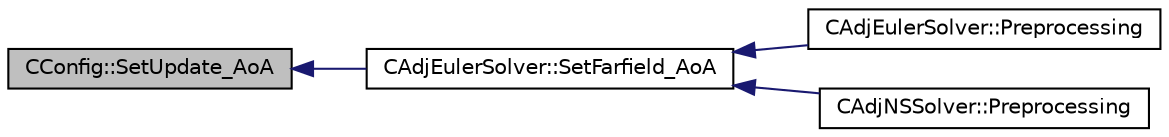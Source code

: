 digraph "CConfig::SetUpdate_AoA"
{
  edge [fontname="Helvetica",fontsize="10",labelfontname="Helvetica",labelfontsize="10"];
  node [fontname="Helvetica",fontsize="10",shape=record];
  rankdir="LR";
  Node15791 [label="CConfig::SetUpdate_AoA",height=0.2,width=0.4,color="black", fillcolor="grey75", style="filled", fontcolor="black"];
  Node15791 -> Node15792 [dir="back",color="midnightblue",fontsize="10",style="solid",fontname="Helvetica"];
  Node15792 [label="CAdjEulerSolver::SetFarfield_AoA",height=0.2,width=0.4,color="black", fillcolor="white", style="filled",URL="$class_c_adj_euler_solver.html#a5265a44e6c43dee677c9f26333148432",tooltip="Update the AoA and freestream velocity at the farfield. "];
  Node15792 -> Node15793 [dir="back",color="midnightblue",fontsize="10",style="solid",fontname="Helvetica"];
  Node15793 [label="CAdjEulerSolver::Preprocessing",height=0.2,width=0.4,color="black", fillcolor="white", style="filled",URL="$class_c_adj_euler_solver.html#a4ae0ed840dc8335fd921399625ba794f",tooltip="Initialize the residual vectors. "];
  Node15792 -> Node15794 [dir="back",color="midnightblue",fontsize="10",style="solid",fontname="Helvetica"];
  Node15794 [label="CAdjNSSolver::Preprocessing",height=0.2,width=0.4,color="black", fillcolor="white", style="filled",URL="$class_c_adj_n_s_solver.html#ac16dab76e2c1d86bc7d70ca9f41fd668",tooltip="Restart residual and compute gradients. "];
}
